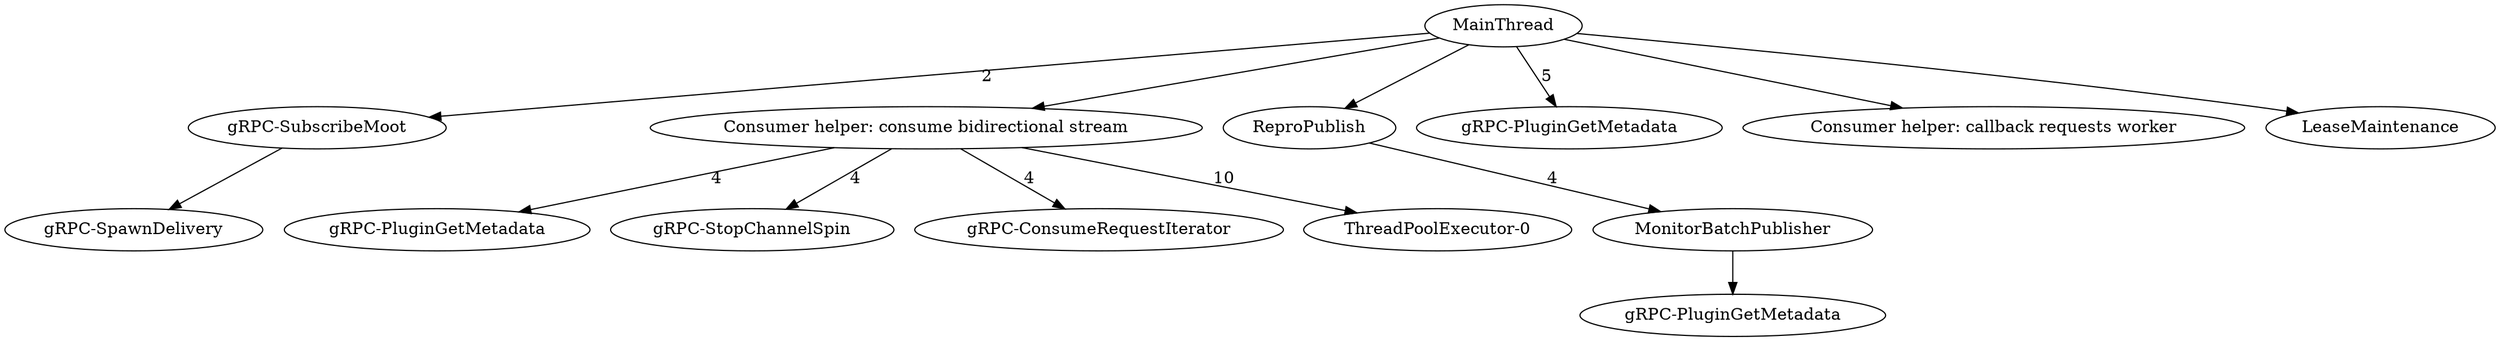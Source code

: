 digraph G {
subgraph  {
subgraph  {
}

"Thread-gRPC-SubscribeMoot" -> "Thread-gRPC-SpawnDelivery";
}

subgraph  {
}

subgraph  {
}

subgraph  {
subgraph  {
}

subgraph  {
}

subgraph  {
}

subgraph  {
}

"Consumer helper: consume bidirectional stream" -> "Thread-gRPC-PluginGetMetadata++"  [label=4];
"Consumer helper: consume bidirectional stream" -> "Thread-gRPC-StopChannelSpin"  [label=4];
"Consumer helper: consume bidirectional stream" -> "Thread-gRPC-ConsumeRequestIterator"  [label=4];
"Consumer helper: consume bidirectional stream" -> "ThreadPoolExecutor-0"  [label=10];
}

subgraph  {
}

subgraph  {
subgraph  {
subgraph  {
}

"Thread-MonitorBatchPublisher" -> "Thread-gRPC-PluginGetMetadata+++";
}

"Thread-ReproPublish" -> "Thread-MonitorBatchPublisher"  [label=4];
}

MainThread -> "Thread-gRPC-SubscribeMoot"  [label=2];
MainThread -> "Thread-gRPC-PluginGetMetadata"  [label=5];
MainThread -> "Consumer helper: callback requests worker";
MainThread -> "Consumer helper: consume bidirectional stream";
MainThread -> "Thread-LeaseMaintenance";
MainThread -> "Thread-ReproPublish";
"Thread-gRPC-SubscribeMoot" [label="gRPC-SubscribeMoot"];
"Thread-ReproPublish" [label=ReproPublish];
"Thread-gRPC-PluginGetMetadata" [label="gRPC-PluginGetMetadata"];
"Thread-gRPC-SpawnDelivery" [label="gRPC-SpawnDelivery"];
"Thread-gRPC-PluginGetMetadata+++" [label="gRPC-PluginGetMetadata"];
"Thread-LeaseMaintenance" [label=LeaseMaintenance];
"Thread-MonitorBatchPublisher" [label=MonitorBatchPublisher];
"Thread-gRPC-ConsumeRequestIterator" [label="gRPC-ConsumeRequestIterator"];
"Thread-gRPC-StopChannelSpin" [label="gRPC-StopChannelSpin"];
"Thread-gRPC-PluginGetMetadata++" [label="gRPC-PluginGetMetadata"];
}
